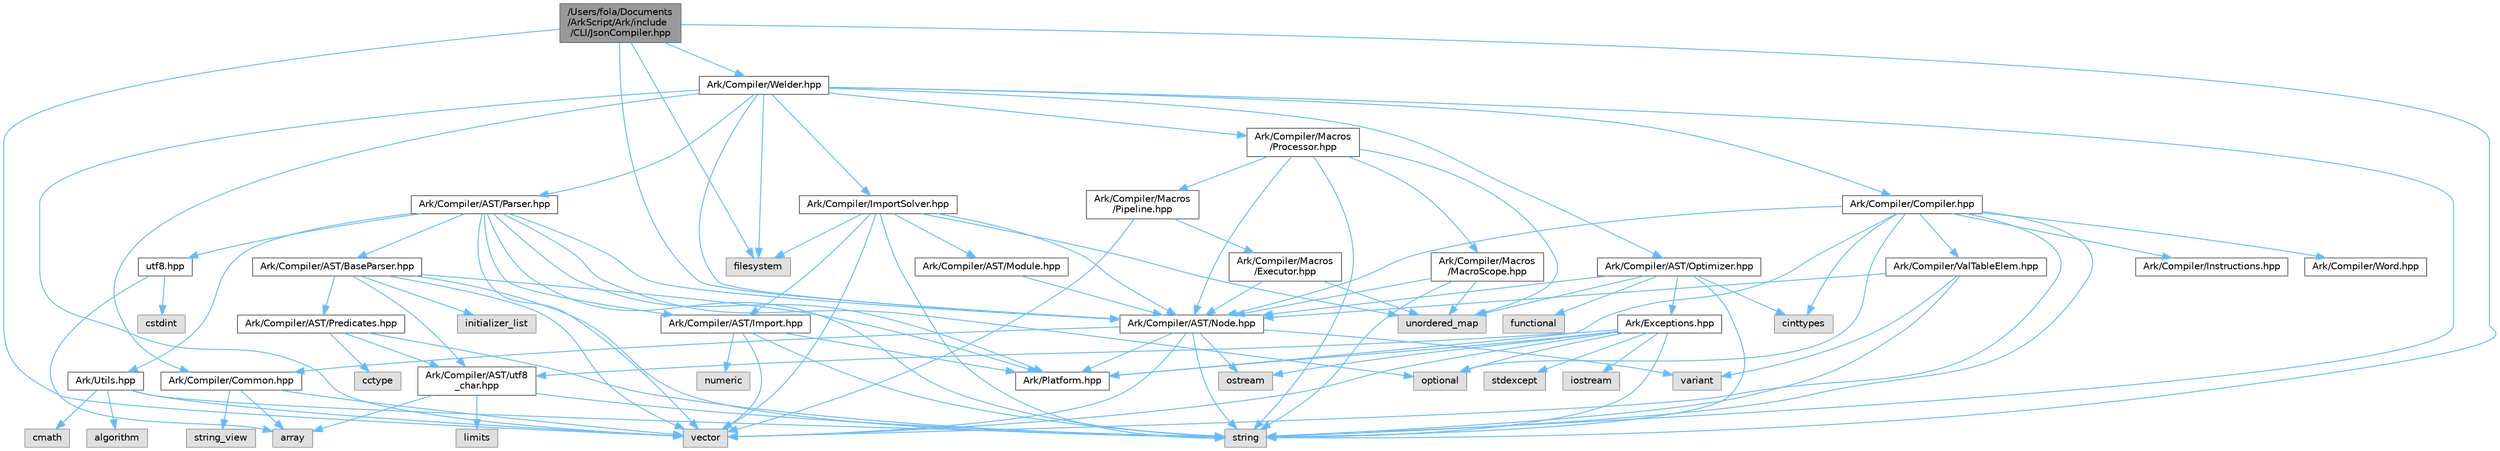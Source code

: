 digraph "/Users/fola/Documents/ArkScript/Ark/include/CLI/JsonCompiler.hpp"
{
 // INTERACTIVE_SVG=YES
 // LATEX_PDF_SIZE
  bgcolor="transparent";
  edge [fontname=Helvetica,fontsize=10,labelfontname=Helvetica,labelfontsize=10];
  node [fontname=Helvetica,fontsize=10,shape=box,height=0.2,width=0.4];
  Node1 [label="/Users/fola/Documents\l/ArkScript/Ark/include\l/CLI/JsonCompiler.hpp",height=0.2,width=0.4,color="gray40", fillcolor="grey60", style="filled", fontcolor="black",tooltip=" "];
  Node1 -> Node2 [color="steelblue1",style="solid"];
  Node2 [label="vector",height=0.2,width=0.4,color="grey60", fillcolor="#E0E0E0", style="filled",tooltip=" "];
  Node1 -> Node3 [color="steelblue1",style="solid"];
  Node3 [label="string",height=0.2,width=0.4,color="grey60", fillcolor="#E0E0E0", style="filled",tooltip=" "];
  Node1 -> Node4 [color="steelblue1",style="solid"];
  Node4 [label="filesystem",height=0.2,width=0.4,color="grey60", fillcolor="#E0E0E0", style="filled",tooltip=" "];
  Node1 -> Node5 [color="steelblue1",style="solid"];
  Node5 [label="Ark/Compiler/AST/Node.hpp",height=0.2,width=0.4,color="grey40", fillcolor="white", style="filled",URL="$d7/dc6/Node_8hpp.html",tooltip="AST node used by the parser, optimizer and compiler."];
  Node5 -> Node6 [color="steelblue1",style="solid"];
  Node6 [label="variant",height=0.2,width=0.4,color="grey60", fillcolor="#E0E0E0", style="filled",tooltip=" "];
  Node5 -> Node7 [color="steelblue1",style="solid"];
  Node7 [label="ostream",height=0.2,width=0.4,color="grey60", fillcolor="#E0E0E0", style="filled",tooltip=" "];
  Node5 -> Node3 [color="steelblue1",style="solid"];
  Node5 -> Node2 [color="steelblue1",style="solid"];
  Node5 -> Node8 [color="steelblue1",style="solid"];
  Node8 [label="Ark/Compiler/Common.hpp",height=0.2,width=0.4,color="grey40", fillcolor="white", style="filled",URL="$d8/ddd/Common_8hpp.html",tooltip="Common code for the compiler."];
  Node8 -> Node9 [color="steelblue1",style="solid"];
  Node9 [label="array",height=0.2,width=0.4,color="grey60", fillcolor="#E0E0E0", style="filled",tooltip=" "];
  Node8 -> Node10 [color="steelblue1",style="solid"];
  Node10 [label="string_view",height=0.2,width=0.4,color="grey60", fillcolor="#E0E0E0", style="filled",tooltip=" "];
  Node8 -> Node2 [color="steelblue1",style="solid"];
  Node5 -> Node11 [color="steelblue1",style="solid"];
  Node11 [label="Ark/Platform.hpp",height=0.2,width=0.4,color="grey40", fillcolor="white", style="filled",URL="$d5/d40/Platform_8hpp.html",tooltip="ArkScript configuration macros."];
  Node1 -> Node12 [color="steelblue1",style="solid"];
  Node12 [label="Ark/Compiler/Welder.hpp",height=0.2,width=0.4,color="grey40", fillcolor="white", style="filled",URL="$de/d8e/Welder_8hpp.html",tooltip="In charge of welding everything needed to compile code."];
  Node12 -> Node3 [color="steelblue1",style="solid"];
  Node12 -> Node2 [color="steelblue1",style="solid"];
  Node12 -> Node4 [color="steelblue1",style="solid"];
  Node12 -> Node8 [color="steelblue1",style="solid"];
  Node12 -> Node5 [color="steelblue1",style="solid"];
  Node12 -> Node13 [color="steelblue1",style="solid"];
  Node13 [label="Ark/Compiler/AST/Parser.hpp",height=0.2,width=0.4,color="grey40", fillcolor="white", style="filled",URL="$d7/ddd/Parser_8hpp.html",tooltip="Parse ArkScript code, but do not handle any import declarations."];
  Node13 -> Node14 [color="steelblue1",style="solid"];
  Node14 [label="Ark/Compiler/AST/BaseParser.hpp",height=0.2,width=0.4,color="grey40", fillcolor="white", style="filled",URL="$d3/d70/BaseParser_8hpp.html",tooltip=" "];
  Node14 -> Node3 [color="steelblue1",style="solid"];
  Node14 -> Node2 [color="steelblue1",style="solid"];
  Node14 -> Node15 [color="steelblue1",style="solid"];
  Node15 [label="initializer_list",height=0.2,width=0.4,color="grey60", fillcolor="#E0E0E0", style="filled",tooltip=" "];
  Node14 -> Node11 [color="steelblue1",style="solid"];
  Node14 -> Node16 [color="steelblue1",style="solid"];
  Node16 [label="Ark/Compiler/AST/Predicates.hpp",height=0.2,width=0.4,color="grey40", fillcolor="white", style="filled",URL="$dc/d59/Predicates_8hpp.html",tooltip=" "];
  Node16 -> Node3 [color="steelblue1",style="solid"];
  Node16 -> Node17 [color="steelblue1",style="solid"];
  Node17 [label="cctype",height=0.2,width=0.4,color="grey60", fillcolor="#E0E0E0", style="filled",tooltip=" "];
  Node16 -> Node18 [color="steelblue1",style="solid"];
  Node18 [label="Ark/Compiler/AST/utf8\l_char.hpp",height=0.2,width=0.4,color="grey40", fillcolor="white", style="filled",URL="$db/d4e/utf8__char_8hpp.html",tooltip=" "];
  Node18 -> Node9 [color="steelblue1",style="solid"];
  Node18 -> Node3 [color="steelblue1",style="solid"];
  Node18 -> Node19 [color="steelblue1",style="solid"];
  Node19 [label="limits",height=0.2,width=0.4,color="grey60", fillcolor="#E0E0E0", style="filled",tooltip=" "];
  Node14 -> Node18 [color="steelblue1",style="solid"];
  Node13 -> Node5 [color="steelblue1",style="solid"];
  Node13 -> Node20 [color="steelblue1",style="solid"];
  Node20 [label="Ark/Compiler/AST/Import.hpp",height=0.2,width=0.4,color="grey40", fillcolor="white", style="filled",URL="$d4/d32/Import_8hpp.html",tooltip=" "];
  Node20 -> Node2 [color="steelblue1",style="solid"];
  Node20 -> Node3 [color="steelblue1",style="solid"];
  Node20 -> Node21 [color="steelblue1",style="solid"];
  Node21 [label="numeric",height=0.2,width=0.4,color="grey60", fillcolor="#E0E0E0", style="filled",tooltip=" "];
  Node20 -> Node11 [color="steelblue1",style="solid"];
  Node13 -> Node22 [color="steelblue1",style="solid"];
  Node22 [label="Ark/Utils.hpp",height=0.2,width=0.4,color="grey40", fillcolor="white", style="filled",URL="$d4/dcb/Ark_2Utils_8hpp.html",tooltip="Lots of utilities about string, filesystem and more."];
  Node22 -> Node23 [color="steelblue1",style="solid"];
  Node23 [label="algorithm",height=0.2,width=0.4,color="grey60", fillcolor="#E0E0E0", style="filled",tooltip=" "];
  Node22 -> Node3 [color="steelblue1",style="solid"];
  Node22 -> Node2 [color="steelblue1",style="solid"];
  Node22 -> Node24 [color="steelblue1",style="solid"];
  Node24 [label="cmath",height=0.2,width=0.4,color="grey60", fillcolor="#E0E0E0", style="filled",tooltip=" "];
  Node13 -> Node11 [color="steelblue1",style="solid"];
  Node13 -> Node3 [color="steelblue1",style="solid"];
  Node13 -> Node25 [color="steelblue1",style="solid"];
  Node25 [label="optional",height=0.2,width=0.4,color="grey60", fillcolor="#E0E0E0", style="filled",tooltip=" "];
  Node13 -> Node2 [color="steelblue1",style="solid"];
  Node13 -> Node26 [color="steelblue1",style="solid"];
  Node26 [label="utf8.hpp",height=0.2,width=0.4,color="grey40", fillcolor="white", style="filled",URL="$d1/d85/utf8_8hpp.html",tooltip=" "];
  Node26 -> Node9 [color="steelblue1",style="solid"];
  Node26 -> Node27 [color="steelblue1",style="solid"];
  Node27 [label="cstdint",height=0.2,width=0.4,color="grey60", fillcolor="#E0E0E0", style="filled",tooltip=" "];
  Node12 -> Node28 [color="steelblue1",style="solid"];
  Node28 [label="Ark/Compiler/ImportSolver.hpp",height=0.2,width=0.4,color="grey40", fillcolor="white", style="filled",URL="$d1/db0/ImportSolver_8hpp.html",tooltip=" "];
  Node28 -> Node2 [color="steelblue1",style="solid"];
  Node28 -> Node3 [color="steelblue1",style="solid"];
  Node28 -> Node4 [color="steelblue1",style="solid"];
  Node28 -> Node29 [color="steelblue1",style="solid"];
  Node29 [label="unordered_map",height=0.2,width=0.4,color="grey60", fillcolor="#E0E0E0", style="filled",tooltip=" "];
  Node28 -> Node5 [color="steelblue1",style="solid"];
  Node28 -> Node20 [color="steelblue1",style="solid"];
  Node28 -> Node30 [color="steelblue1",style="solid"];
  Node30 [label="Ark/Compiler/AST/Module.hpp",height=0.2,width=0.4,color="grey40", fillcolor="white", style="filled",URL="$d9/da7/Compiler_2AST_2Module_8hpp.html",tooltip=" "];
  Node30 -> Node5 [color="steelblue1",style="solid"];
  Node12 -> Node31 [color="steelblue1",style="solid"];
  Node31 [label="Ark/Compiler/AST/Optimizer.hpp",height=0.2,width=0.4,color="grey40", fillcolor="white", style="filled",URL="$db/d93/Optimizer_8hpp.html",tooltip="Optimizes a given ArkScript AST."];
  Node31 -> Node32 [color="steelblue1",style="solid"];
  Node32 [label="functional",height=0.2,width=0.4,color="grey60", fillcolor="#E0E0E0", style="filled",tooltip=" "];
  Node31 -> Node29 [color="steelblue1",style="solid"];
  Node31 -> Node3 [color="steelblue1",style="solid"];
  Node31 -> Node33 [color="steelblue1",style="solid"];
  Node33 [label="cinttypes",height=0.2,width=0.4,color="grey60", fillcolor="#E0E0E0", style="filled",tooltip=" "];
  Node31 -> Node5 [color="steelblue1",style="solid"];
  Node31 -> Node34 [color="steelblue1",style="solid"];
  Node34 [label="Ark/Exceptions.hpp",height=0.2,width=0.4,color="grey40", fillcolor="white", style="filled",URL="$d2/de9/Exceptions_8hpp.html",tooltip="ArkScript homemade exceptions."];
  Node34 -> Node3 [color="steelblue1",style="solid"];
  Node34 -> Node2 [color="steelblue1",style="solid"];
  Node34 -> Node35 [color="steelblue1",style="solid"];
  Node35 [label="stdexcept",height=0.2,width=0.4,color="grey60", fillcolor="#E0E0E0", style="filled",tooltip=" "];
  Node34 -> Node25 [color="steelblue1",style="solid"];
  Node34 -> Node7 [color="steelblue1",style="solid"];
  Node34 -> Node36 [color="steelblue1",style="solid"];
  Node36 [label="iostream",height=0.2,width=0.4,color="grey60", fillcolor="#E0E0E0", style="filled",tooltip=" "];
  Node34 -> Node18 [color="steelblue1",style="solid"];
  Node34 -> Node11 [color="steelblue1",style="solid"];
  Node12 -> Node37 [color="steelblue1",style="solid"];
  Node37 [label="Ark/Compiler/Macros\l/Processor.hpp",height=0.2,width=0.4,color="grey40", fillcolor="white", style="filled",URL="$de/db1/Processor_8hpp.html",tooltip="Handles the macros and their expansion in ArkScript source code."];
  Node37 -> Node5 [color="steelblue1",style="solid"];
  Node37 -> Node38 [color="steelblue1",style="solid"];
  Node38 [label="Ark/Compiler/Macros\l/MacroScope.hpp",height=0.2,width=0.4,color="grey40", fillcolor="white", style="filled",URL="$d7/dfb/MacroScope_8hpp.html",tooltip="Defines tools to handle macro definitions."];
  Node38 -> Node5 [color="steelblue1",style="solid"];
  Node38 -> Node29 [color="steelblue1",style="solid"];
  Node38 -> Node3 [color="steelblue1",style="solid"];
  Node37 -> Node39 [color="steelblue1",style="solid"];
  Node39 [label="Ark/Compiler/Macros\l/Pipeline.hpp",height=0.2,width=0.4,color="grey40", fillcolor="white", style="filled",URL="$d4/daa/Pipeline_8hpp.html",tooltip="The Chain of Responsibility class for running nodes through MacroExecutors."];
  Node39 -> Node2 [color="steelblue1",style="solid"];
  Node39 -> Node40 [color="steelblue1",style="solid"];
  Node40 [label="Ark/Compiler/Macros\l/Executor.hpp",height=0.2,width=0.4,color="grey40", fillcolor="white", style="filled",URL="$d4/d1a/Executor_8hpp.html",tooltip="The base class for all MacroExecutors."];
  Node40 -> Node29 [color="steelblue1",style="solid"];
  Node40 -> Node5 [color="steelblue1",style="solid"];
  Node37 -> Node29 [color="steelblue1",style="solid"];
  Node37 -> Node3 [color="steelblue1",style="solid"];
  Node12 -> Node41 [color="steelblue1",style="solid"];
  Node41 [label="Ark/Compiler/Compiler.hpp",height=0.2,width=0.4,color="grey40", fillcolor="white", style="filled",URL="$d8/d0f/Compiler_8hpp.html",tooltip="ArkScript compiler is in charge of transforming the AST into bytecode."];
  Node41 -> Node2 [color="steelblue1",style="solid"];
  Node41 -> Node3 [color="steelblue1",style="solid"];
  Node41 -> Node33 [color="steelblue1",style="solid"];
  Node41 -> Node25 [color="steelblue1",style="solid"];
  Node41 -> Node11 [color="steelblue1",style="solid"];
  Node41 -> Node42 [color="steelblue1",style="solid"];
  Node42 [label="Ark/Compiler/Instructions.hpp",height=0.2,width=0.4,color="grey40", fillcolor="white", style="filled",URL="$d8/daa/Instructions_8hpp.html",tooltip="The different instructions used by the compiler and virtual machine."];
  Node41 -> Node43 [color="steelblue1",style="solid"];
  Node43 [label="Ark/Compiler/Word.hpp",height=0.2,width=0.4,color="grey40", fillcolor="white", style="filled",URL="$db/d53/Word_8hpp.html",tooltip="Describe an instruction and its immediate argument."];
  Node41 -> Node5 [color="steelblue1",style="solid"];
  Node41 -> Node44 [color="steelblue1",style="solid"];
  Node44 [label="Ark/Compiler/ValTableElem.hpp",height=0.2,width=0.4,color="grey40", fillcolor="white", style="filled",URL="$dd/de7/ValTableElem_8hpp.html",tooltip="The basic value type handled by the compiler."];
  Node44 -> Node6 [color="steelblue1",style="solid"];
  Node44 -> Node3 [color="steelblue1",style="solid"];
  Node44 -> Node5 [color="steelblue1",style="solid"];
}
